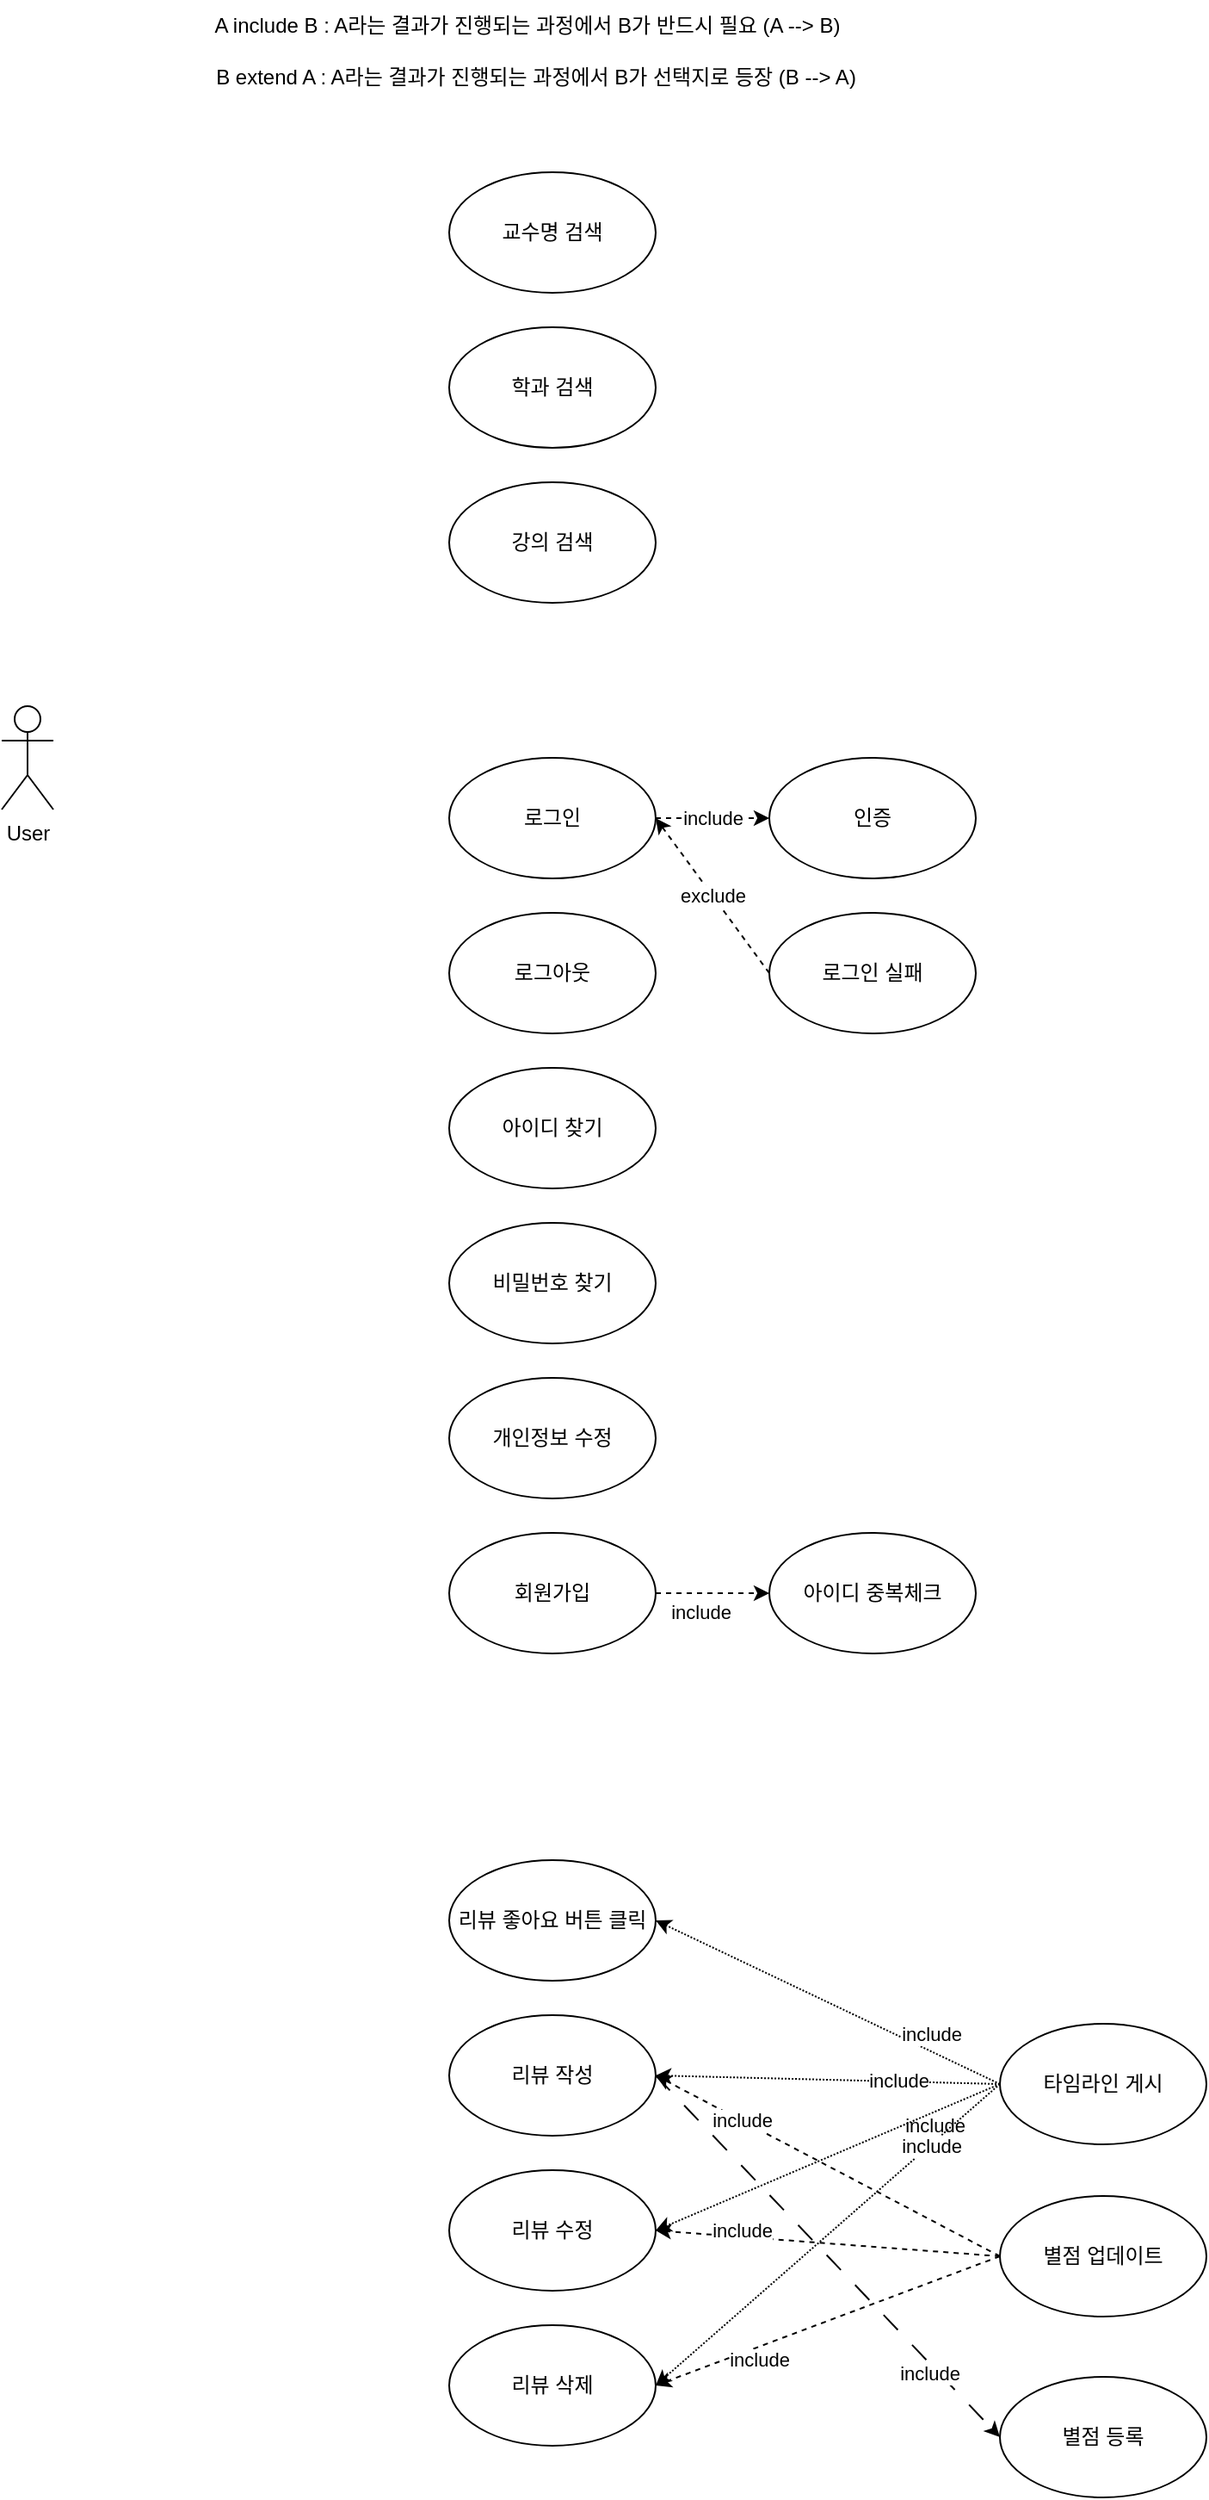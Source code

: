 <mxfile version="21.6.6" type="github">
  <diagram name="페이지-1" id="DwoH7edTf4HsuU-eGd33">
    <mxGraphModel dx="2099" dy="856" grid="1" gridSize="10" guides="1" tooltips="1" connect="1" arrows="1" fold="1" page="1" pageScale="1" pageWidth="827" pageHeight="1169" math="0" shadow="0">
      <root>
        <mxCell id="0" />
        <mxCell id="1" parent="0" />
        <mxCell id="8_uEdGlW4i0jT_Yr1RCu-2" value="User" style="shape=umlActor;verticalLabelPosition=bottom;verticalAlign=top;html=1;outlineConnect=0;" vertex="1" parent="1">
          <mxGeometry x="-70" y="410" width="30" height="60" as="geometry" />
        </mxCell>
        <mxCell id="8_uEdGlW4i0jT_Yr1RCu-4" value="학과 검색" style="ellipse;whiteSpace=wrap;html=1;" vertex="1" parent="1">
          <mxGeometry x="190" y="190" width="120" height="70" as="geometry" />
        </mxCell>
        <mxCell id="8_uEdGlW4i0jT_Yr1RCu-27" value="include" style="edgeStyle=orthogonalEdgeStyle;rounded=0;orthogonalLoop=1;jettySize=auto;html=1;exitX=1;exitY=0.5;exitDx=0;exitDy=0;entryX=0;entryY=0.5;entryDx=0;entryDy=0;dashed=1;" edge="1" parent="1" source="8_uEdGlW4i0jT_Yr1RCu-5" target="8_uEdGlW4i0jT_Yr1RCu-26">
          <mxGeometry relative="1" as="geometry" />
        </mxCell>
        <mxCell id="8_uEdGlW4i0jT_Yr1RCu-29" value="exclude" style="rounded=0;orthogonalLoop=1;jettySize=auto;html=1;entryX=1;entryY=0.5;entryDx=0;entryDy=0;dashed=1;exitX=0;exitY=0.5;exitDx=0;exitDy=0;" edge="1" parent="1" source="8_uEdGlW4i0jT_Yr1RCu-28" target="8_uEdGlW4i0jT_Yr1RCu-5">
          <mxGeometry relative="1" as="geometry">
            <mxPoint x="373.5" y="580" as="sourcePoint" />
            <mxPoint x="309.5" y="510" as="targetPoint" />
          </mxGeometry>
        </mxCell>
        <mxCell id="8_uEdGlW4i0jT_Yr1RCu-5" value="로그인" style="ellipse;whiteSpace=wrap;html=1;" vertex="1" parent="1">
          <mxGeometry x="190" y="440" width="120" height="70" as="geometry" />
        </mxCell>
        <mxCell id="8_uEdGlW4i0jT_Yr1RCu-6" value="로그아웃" style="ellipse;whiteSpace=wrap;html=1;" vertex="1" parent="1">
          <mxGeometry x="190" y="530" width="120" height="70" as="geometry" />
        </mxCell>
        <mxCell id="8_uEdGlW4i0jT_Yr1RCu-7" value="아이디 찾기" style="ellipse;whiteSpace=wrap;html=1;" vertex="1" parent="1">
          <mxGeometry x="190" y="620" width="120" height="70" as="geometry" />
        </mxCell>
        <mxCell id="8_uEdGlW4i0jT_Yr1RCu-8" value="비밀번호 찾기" style="ellipse;whiteSpace=wrap;html=1;" vertex="1" parent="1">
          <mxGeometry x="190" y="710" width="120" height="70" as="geometry" />
        </mxCell>
        <mxCell id="8_uEdGlW4i0jT_Yr1RCu-9" value="개인정보 수정" style="ellipse;whiteSpace=wrap;html=1;" vertex="1" parent="1">
          <mxGeometry x="190" y="800" width="120" height="70" as="geometry" />
        </mxCell>
        <mxCell id="8_uEdGlW4i0jT_Yr1RCu-15" style="edgeStyle=orthogonalEdgeStyle;rounded=0;orthogonalLoop=1;jettySize=auto;html=1;exitX=1;exitY=0.5;exitDx=0;exitDy=0;dashed=1;" edge="1" parent="1" source="8_uEdGlW4i0jT_Yr1RCu-10">
          <mxGeometry relative="1" as="geometry">
            <mxPoint x="376" y="925" as="targetPoint" />
          </mxGeometry>
        </mxCell>
        <mxCell id="8_uEdGlW4i0jT_Yr1RCu-16" value="include" style="edgeLabel;html=1;align=center;verticalAlign=middle;resizable=0;points=[];" vertex="1" connectable="0" parent="8_uEdGlW4i0jT_Yr1RCu-15">
          <mxGeometry x="0.111" y="-1" relative="1" as="geometry">
            <mxPoint x="-11" y="9" as="offset" />
          </mxGeometry>
        </mxCell>
        <mxCell id="8_uEdGlW4i0jT_Yr1RCu-10" value="회원가입" style="ellipse;whiteSpace=wrap;html=1;" vertex="1" parent="1">
          <mxGeometry x="190" y="890" width="120" height="70" as="geometry" />
        </mxCell>
        <mxCell id="8_uEdGlW4i0jT_Yr1RCu-11" value="아이디 중복체크" style="ellipse;whiteSpace=wrap;html=1;" vertex="1" parent="1">
          <mxGeometry x="376" y="890" width="120" height="70" as="geometry" />
        </mxCell>
        <mxCell id="8_uEdGlW4i0jT_Yr1RCu-12" value="강의 검색" style="ellipse;whiteSpace=wrap;html=1;" vertex="1" parent="1">
          <mxGeometry x="190" y="280" width="120" height="70" as="geometry" />
        </mxCell>
        <mxCell id="8_uEdGlW4i0jT_Yr1RCu-13" value="교수명 검색" style="ellipse;whiteSpace=wrap;html=1;" vertex="1" parent="1">
          <mxGeometry x="190" y="100" width="120" height="70" as="geometry" />
        </mxCell>
        <mxCell id="8_uEdGlW4i0jT_Yr1RCu-23" style="rounded=0;orthogonalLoop=1;jettySize=auto;html=1;exitX=0;exitY=0.5;exitDx=0;exitDy=0;dashed=1;entryX=1;entryY=0.5;entryDx=0;entryDy=0;" edge="1" parent="1" source="8_uEdGlW4i0jT_Yr1RCu-22" target="8_uEdGlW4i0jT_Yr1RCu-18">
          <mxGeometry relative="1" as="geometry">
            <mxPoint x="90" y="1310" as="targetPoint" />
          </mxGeometry>
        </mxCell>
        <mxCell id="8_uEdGlW4i0jT_Yr1RCu-25" value="include" style="edgeLabel;html=1;align=center;verticalAlign=middle;resizable=0;points=[];" vertex="1" connectable="0" parent="8_uEdGlW4i0jT_Yr1RCu-23">
          <mxGeometry x="0.594" relative="1" as="geometry">
            <mxPoint x="9" y="4" as="offset" />
          </mxGeometry>
        </mxCell>
        <mxCell id="8_uEdGlW4i0jT_Yr1RCu-38" style="rounded=0;orthogonalLoop=1;jettySize=auto;html=1;dashed=1;dashPattern=1 1;entryX=1;entryY=0.5;entryDx=0;entryDy=0;exitX=0;exitY=0.5;exitDx=0;exitDy=0;" edge="1" parent="1" source="8_uEdGlW4i0jT_Yr1RCu-19" target="8_uEdGlW4i0jT_Yr1RCu-18">
          <mxGeometry relative="1" as="geometry">
            <mxPoint x="330" y="1170" as="targetPoint" />
            <mxPoint x="440" y="1180" as="sourcePoint" />
          </mxGeometry>
        </mxCell>
        <mxCell id="8_uEdGlW4i0jT_Yr1RCu-39" value="include" style="edgeLabel;html=1;align=center;verticalAlign=middle;resizable=0;points=[];" vertex="1" connectable="0" parent="8_uEdGlW4i0jT_Yr1RCu-38">
          <mxGeometry x="0.127" y="1" relative="1" as="geometry">
            <mxPoint x="53" as="offset" />
          </mxGeometry>
        </mxCell>
        <mxCell id="8_uEdGlW4i0jT_Yr1RCu-50" style="rounded=0;orthogonalLoop=1;jettySize=auto;html=1;exitX=1;exitY=0.5;exitDx=0;exitDy=0;entryX=0;entryY=0.5;entryDx=0;entryDy=0;dashed=1;dashPattern=12 12;" edge="1" parent="1" source="8_uEdGlW4i0jT_Yr1RCu-18" target="8_uEdGlW4i0jT_Yr1RCu-47">
          <mxGeometry relative="1" as="geometry" />
        </mxCell>
        <mxCell id="8_uEdGlW4i0jT_Yr1RCu-51" value="include" style="edgeLabel;html=1;align=center;verticalAlign=middle;resizable=0;points=[];" vertex="1" connectable="0" parent="8_uEdGlW4i0jT_Yr1RCu-50">
          <mxGeometry x="0.614" y="-3" relative="1" as="geometry">
            <mxPoint y="1" as="offset" />
          </mxGeometry>
        </mxCell>
        <mxCell id="8_uEdGlW4i0jT_Yr1RCu-18" value="리뷰 작성" style="ellipse;whiteSpace=wrap;html=1;" vertex="1" parent="1">
          <mxGeometry x="190" y="1170" width="120" height="70" as="geometry" />
        </mxCell>
        <mxCell id="8_uEdGlW4i0jT_Yr1RCu-19" value="타임라인 게시" style="ellipse;whiteSpace=wrap;html=1;" vertex="1" parent="1">
          <mxGeometry x="510" y="1175" width="120" height="70" as="geometry" />
        </mxCell>
        <mxCell id="8_uEdGlW4i0jT_Yr1RCu-22" value="별점 업데이트" style="ellipse;whiteSpace=wrap;html=1;" vertex="1" parent="1">
          <mxGeometry x="510" y="1275" width="120" height="70" as="geometry" />
        </mxCell>
        <mxCell id="8_uEdGlW4i0jT_Yr1RCu-26" value="인증" style="ellipse;whiteSpace=wrap;html=1;" vertex="1" parent="1">
          <mxGeometry x="376" y="440" width="120" height="70" as="geometry" />
        </mxCell>
        <mxCell id="8_uEdGlW4i0jT_Yr1RCu-28" value="로그인 실패" style="ellipse;whiteSpace=wrap;html=1;" vertex="1" parent="1">
          <mxGeometry x="376" y="530" width="120" height="70" as="geometry" />
        </mxCell>
        <mxCell id="8_uEdGlW4i0jT_Yr1RCu-33" style="rounded=0;orthogonalLoop=1;jettySize=auto;html=1;dashed=1;entryX=1;entryY=0.5;entryDx=0;entryDy=0;exitX=0;exitY=0.5;exitDx=0;exitDy=0;" edge="1" parent="1" source="8_uEdGlW4i0jT_Yr1RCu-22" target="8_uEdGlW4i0jT_Yr1RCu-31">
          <mxGeometry relative="1" as="geometry">
            <mxPoint x="510" y="1440" as="sourcePoint" />
          </mxGeometry>
        </mxCell>
        <mxCell id="8_uEdGlW4i0jT_Yr1RCu-35" value="include" style="edgeLabel;html=1;align=center;verticalAlign=middle;resizable=0;points=[];" vertex="1" connectable="0" parent="8_uEdGlW4i0jT_Yr1RCu-33">
          <mxGeometry x="-0.111" y="1" relative="1" as="geometry">
            <mxPoint x="51" y="-71" as="offset" />
          </mxGeometry>
        </mxCell>
        <mxCell id="8_uEdGlW4i0jT_Yr1RCu-37" style="rounded=0;orthogonalLoop=1;jettySize=auto;html=1;dashed=1;dashPattern=1 1;entryX=1;entryY=0.5;entryDx=0;entryDy=0;exitX=0;exitY=0.5;exitDx=0;exitDy=0;" edge="1" parent="1" source="8_uEdGlW4i0jT_Yr1RCu-19" target="8_uEdGlW4i0jT_Yr1RCu-31">
          <mxGeometry relative="1" as="geometry">
            <mxPoint x="330" y="1260" as="targetPoint" />
            <mxPoint x="420" y="1220" as="sourcePoint" />
          </mxGeometry>
        </mxCell>
        <mxCell id="8_uEdGlW4i0jT_Yr1RCu-40" value="include" style="edgeLabel;html=1;align=center;verticalAlign=middle;resizable=0;points=[];" vertex="1" connectable="0" parent="8_uEdGlW4i0jT_Yr1RCu-37">
          <mxGeometry x="0.523" y="-3" relative="1" as="geometry">
            <mxPoint x="3" y="23" as="offset" />
          </mxGeometry>
        </mxCell>
        <mxCell id="8_uEdGlW4i0jT_Yr1RCu-31" value="리뷰 수정" style="ellipse;whiteSpace=wrap;html=1;" vertex="1" parent="1">
          <mxGeometry x="190" y="1260" width="120" height="70" as="geometry" />
        </mxCell>
        <mxCell id="8_uEdGlW4i0jT_Yr1RCu-34" value="include" style="rounded=0;orthogonalLoop=1;jettySize=auto;html=1;entryX=1;entryY=0.5;entryDx=0;entryDy=0;dashed=1;exitX=0;exitY=0.5;exitDx=0;exitDy=0;" edge="1" parent="1" source="8_uEdGlW4i0jT_Yr1RCu-22" target="8_uEdGlW4i0jT_Yr1RCu-32">
          <mxGeometry x="0.425" y="7" relative="1" as="geometry">
            <mxPoint x="530" y="1400" as="sourcePoint" />
            <mxPoint x="400" y="1295" as="targetPoint" />
            <mxPoint as="offset" />
          </mxGeometry>
        </mxCell>
        <mxCell id="8_uEdGlW4i0jT_Yr1RCu-36" style="rounded=0;orthogonalLoop=1;jettySize=auto;html=1;exitX=0;exitY=0.5;exitDx=0;exitDy=0;dashed=1;dashPattern=1 1;entryX=1;entryY=0.5;entryDx=0;entryDy=0;" edge="1" parent="1" source="8_uEdGlW4i0jT_Yr1RCu-19" target="8_uEdGlW4i0jT_Yr1RCu-32">
          <mxGeometry relative="1" as="geometry">
            <mxPoint x="360" y="1480" as="targetPoint" />
          </mxGeometry>
        </mxCell>
        <mxCell id="8_uEdGlW4i0jT_Yr1RCu-41" value="include" style="edgeLabel;html=1;align=center;verticalAlign=middle;resizable=0;points=[];" vertex="1" connectable="0" parent="8_uEdGlW4i0jT_Yr1RCu-36">
          <mxGeometry x="0.602" y="-4" relative="1" as="geometry">
            <mxPoint x="123" y="-102" as="offset" />
          </mxGeometry>
        </mxCell>
        <mxCell id="8_uEdGlW4i0jT_Yr1RCu-32" value="리뷰 삭제" style="ellipse;whiteSpace=wrap;html=1;" vertex="1" parent="1">
          <mxGeometry x="190" y="1350" width="120" height="70" as="geometry" />
        </mxCell>
        <mxCell id="8_uEdGlW4i0jT_Yr1RCu-43" style="rounded=0;orthogonalLoop=1;jettySize=auto;html=1;dashed=1;dashPattern=1 1;entryX=1;entryY=0.5;entryDx=0;entryDy=0;exitX=0;exitY=0.5;exitDx=0;exitDy=0;" edge="1" parent="1" source="8_uEdGlW4i0jT_Yr1RCu-19" target="8_uEdGlW4i0jT_Yr1RCu-42">
          <mxGeometry relative="1" as="geometry">
            <mxPoint x="470" y="1160" as="sourcePoint" />
            <mxPoint x="330" y="1160" as="targetPoint" />
          </mxGeometry>
        </mxCell>
        <mxCell id="8_uEdGlW4i0jT_Yr1RCu-44" value="include" style="edgeLabel;html=1;align=center;verticalAlign=middle;resizable=0;points=[];" vertex="1" connectable="0" parent="8_uEdGlW4i0jT_Yr1RCu-43">
          <mxGeometry x="0.206" y="2" relative="1" as="geometry">
            <mxPoint x="81" y="26" as="offset" />
          </mxGeometry>
        </mxCell>
        <mxCell id="8_uEdGlW4i0jT_Yr1RCu-42" value="리뷰 좋아요 버튼 클릭" style="ellipse;whiteSpace=wrap;html=1;" vertex="1" parent="1">
          <mxGeometry x="190" y="1080" width="120" height="70" as="geometry" />
        </mxCell>
        <mxCell id="8_uEdGlW4i0jT_Yr1RCu-45" value="A include B : A라는 결과가 진행되는 과정에서 B가 반드시 필요 (A --&amp;gt; B)" style="text;html=1;align=center;verticalAlign=middle;resizable=0;points=[];autosize=1;strokeColor=none;fillColor=none;" vertex="1" parent="1">
          <mxGeometry x="50" width="370" height="30" as="geometry" />
        </mxCell>
        <mxCell id="8_uEdGlW4i0jT_Yr1RCu-46" value="B extend A : A라는 결과가 진행되는 과정에서 B가 선택지로 등장 (B --&amp;gt; A)" style="text;html=1;align=center;verticalAlign=middle;resizable=0;points=[];autosize=1;strokeColor=none;fillColor=none;" vertex="1" parent="1">
          <mxGeometry x="50" y="30" width="380" height="30" as="geometry" />
        </mxCell>
        <mxCell id="8_uEdGlW4i0jT_Yr1RCu-47" value="별점 등록" style="ellipse;whiteSpace=wrap;html=1;" vertex="1" parent="1">
          <mxGeometry x="510" y="1380" width="120" height="70" as="geometry" />
        </mxCell>
      </root>
    </mxGraphModel>
  </diagram>
</mxfile>
